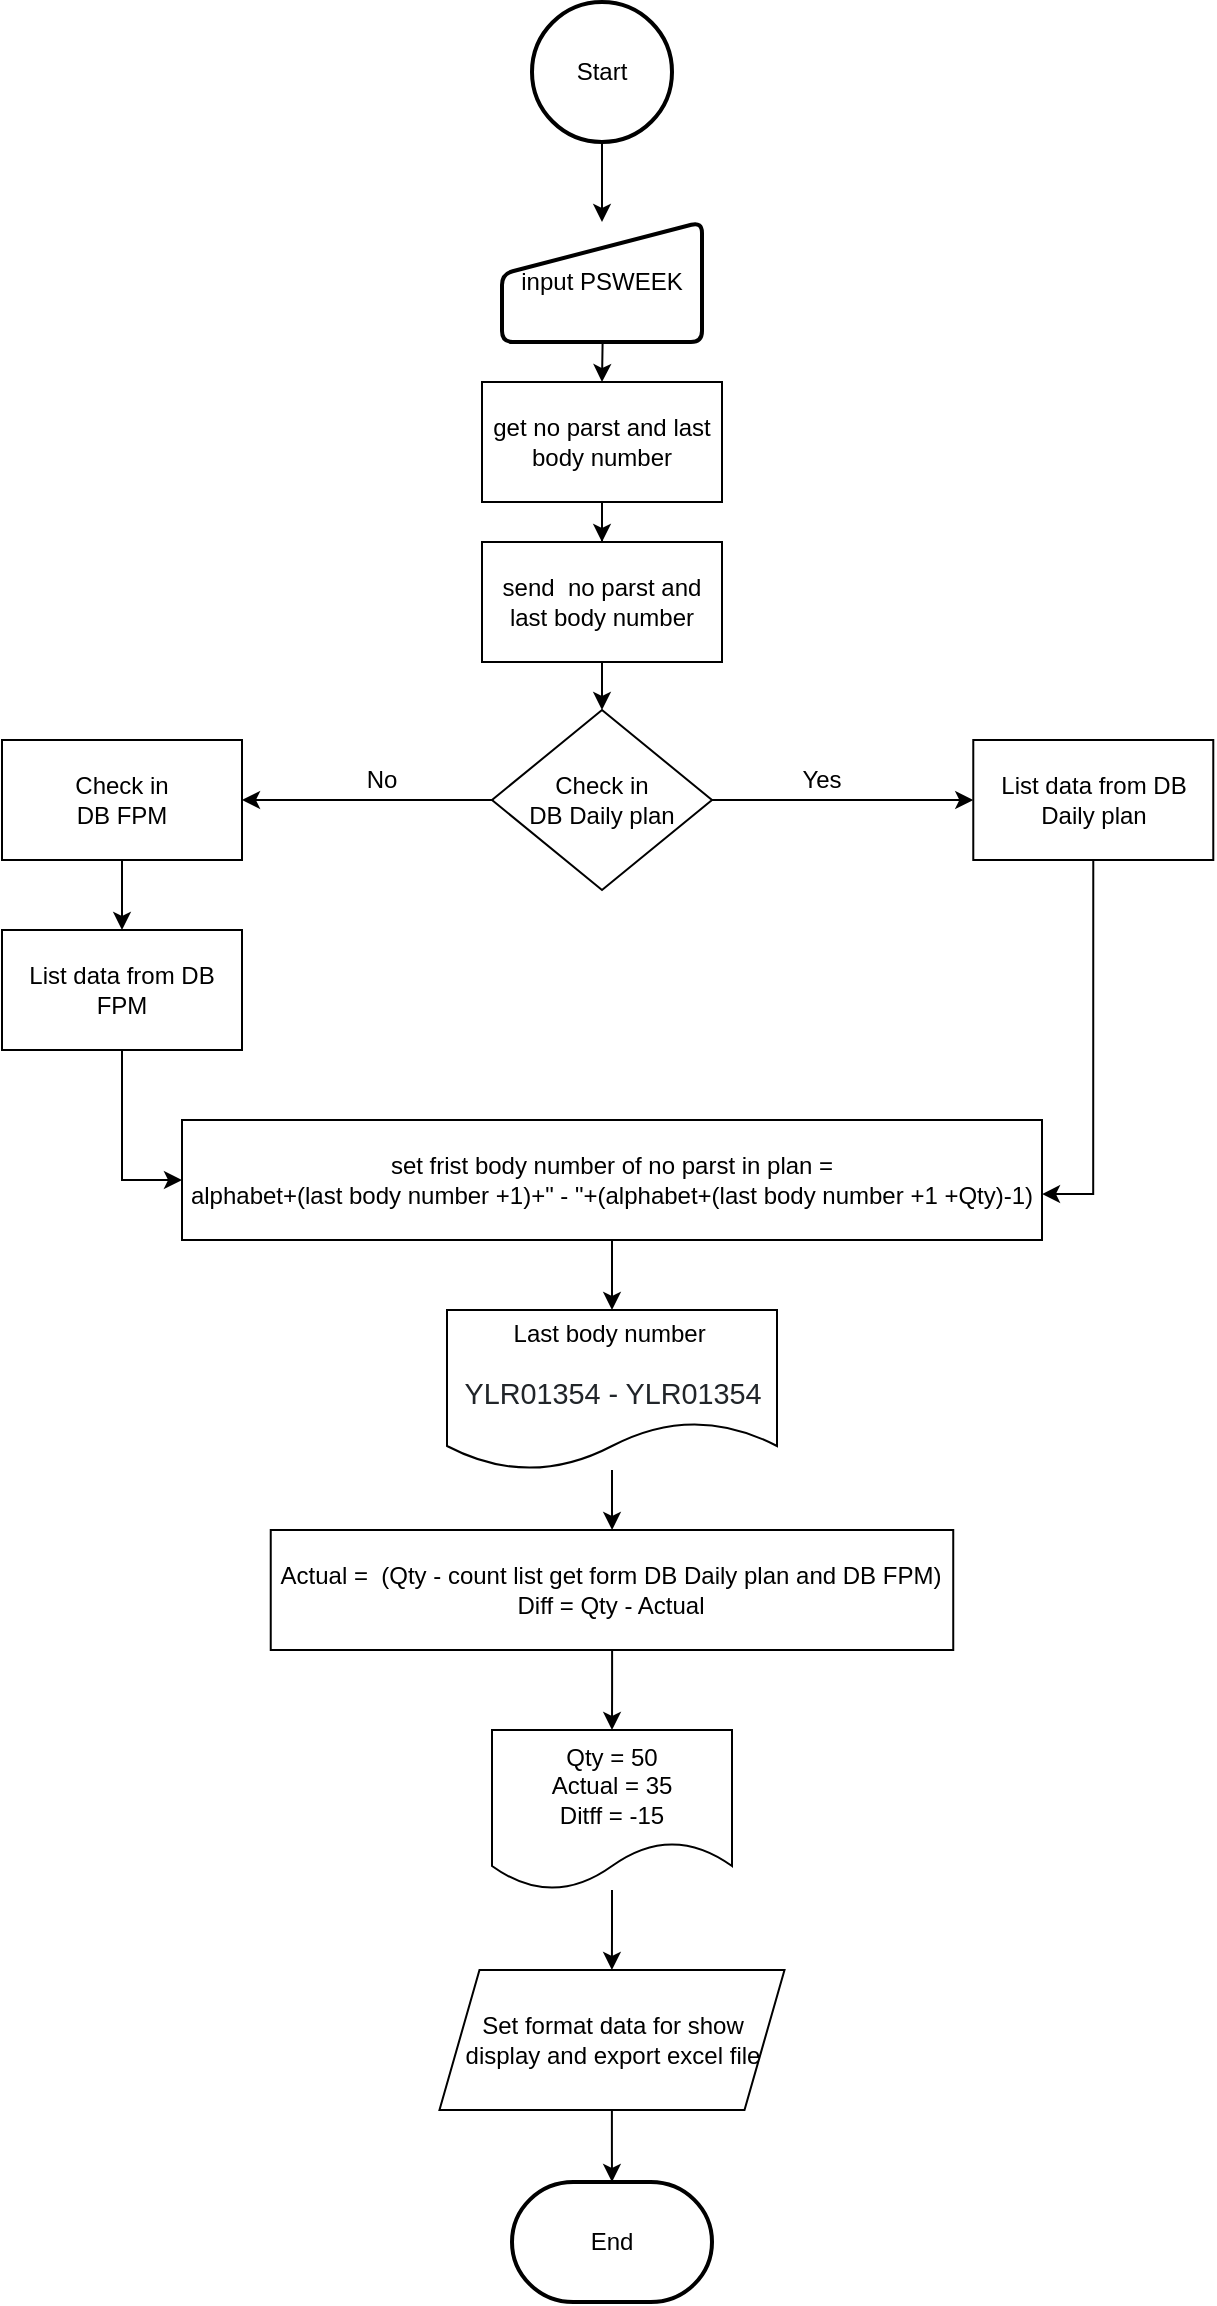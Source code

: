 <mxfile version="17.1.1" type="github">
  <diagram id="C5RBs43oDa-KdzZeNtuy" name="Page-1">
    <mxGraphModel dx="1022" dy="706" grid="1" gridSize="10" guides="1" tooltips="1" connect="1" arrows="1" fold="1" page="1" pageScale="1" pageWidth="827" pageHeight="1169" math="0" shadow="0">
      <root>
        <mxCell id="WIyWlLk6GJQsqaUBKTNV-0" />
        <mxCell id="WIyWlLk6GJQsqaUBKTNV-1" parent="WIyWlLk6GJQsqaUBKTNV-0" />
        <mxCell id="dkfDIt5QCicvtu8SSc8x-7" value="" style="edgeStyle=orthogonalEdgeStyle;rounded=0;orthogonalLoop=1;jettySize=auto;html=1;fillColor=#F12EFF;" edge="1" parent="WIyWlLk6GJQsqaUBKTNV-1" target="dkfDIt5QCicvtu8SSc8x-0">
          <mxGeometry relative="1" as="geometry">
            <mxPoint x="360" y="134" as="sourcePoint" />
          </mxGeometry>
        </mxCell>
        <mxCell id="dkfDIt5QCicvtu8SSc8x-9" value="" style="edgeStyle=orthogonalEdgeStyle;rounded=0;orthogonalLoop=1;jettySize=auto;html=1;fillColor=#F12EFF;" edge="1" parent="WIyWlLk6GJQsqaUBKTNV-1" source="dkfDIt5QCicvtu8SSc8x-0" target="dkfDIt5QCicvtu8SSc8x-8">
          <mxGeometry relative="1" as="geometry" />
        </mxCell>
        <mxCell id="dkfDIt5QCicvtu8SSc8x-0" value="get no parst and last body number" style="rounded=0;whiteSpace=wrap;html=1;" vertex="1" parent="WIyWlLk6GJQsqaUBKTNV-1">
          <mxGeometry x="300" y="200" width="120" height="60" as="geometry" />
        </mxCell>
        <mxCell id="dkfDIt5QCicvtu8SSc8x-12" value="" style="edgeStyle=orthogonalEdgeStyle;rounded=0;orthogonalLoop=1;jettySize=auto;html=1;fillColor=#F12EFF;" edge="1" parent="WIyWlLk6GJQsqaUBKTNV-1" source="dkfDIt5QCicvtu8SSc8x-8" target="dkfDIt5QCicvtu8SSc8x-11">
          <mxGeometry relative="1" as="geometry" />
        </mxCell>
        <mxCell id="dkfDIt5QCicvtu8SSc8x-8" value="send&amp;nbsp; no parst and last body number" style="whiteSpace=wrap;html=1;rounded=0;" vertex="1" parent="WIyWlLk6GJQsqaUBKTNV-1">
          <mxGeometry x="300" y="280" width="120" height="60" as="geometry" />
        </mxCell>
        <mxCell id="dkfDIt5QCicvtu8SSc8x-14" value="" style="edgeStyle=orthogonalEdgeStyle;rounded=0;orthogonalLoop=1;jettySize=auto;html=1;fillColor=#F12EFF;" edge="1" parent="WIyWlLk6GJQsqaUBKTNV-1" source="dkfDIt5QCicvtu8SSc8x-11" target="dkfDIt5QCicvtu8SSc8x-13">
          <mxGeometry relative="1" as="geometry" />
        </mxCell>
        <mxCell id="dkfDIt5QCicvtu8SSc8x-17" value="" style="edgeStyle=orthogonalEdgeStyle;rounded=0;orthogonalLoop=1;jettySize=auto;html=1;fillColor=#F12EFF;" edge="1" parent="WIyWlLk6GJQsqaUBKTNV-1" source="dkfDIt5QCicvtu8SSc8x-11" target="dkfDIt5QCicvtu8SSc8x-16">
          <mxGeometry relative="1" as="geometry" />
        </mxCell>
        <mxCell id="dkfDIt5QCicvtu8SSc8x-11" value="Check in &lt;br&gt;DB Daily plan" style="rhombus;whiteSpace=wrap;html=1;rounded=0;" vertex="1" parent="WIyWlLk6GJQsqaUBKTNV-1">
          <mxGeometry x="305" y="364" width="110" height="90" as="geometry" />
        </mxCell>
        <mxCell id="dkfDIt5QCicvtu8SSc8x-24" style="edgeStyle=orthogonalEdgeStyle;rounded=0;orthogonalLoop=1;jettySize=auto;html=1;exitX=0.5;exitY=1;exitDx=0;exitDy=0;entryX=1;entryY=0.617;entryDx=0;entryDy=0;entryPerimeter=0;fillColor=#F12EFF;elbow=vertical;" edge="1" parent="WIyWlLk6GJQsqaUBKTNV-1" source="dkfDIt5QCicvtu8SSc8x-13" target="dkfDIt5QCicvtu8SSc8x-21">
          <mxGeometry relative="1" as="geometry" />
        </mxCell>
        <mxCell id="dkfDIt5QCicvtu8SSc8x-13" value="List data from DB Daily plan" style="whiteSpace=wrap;html=1;rounded=0;" vertex="1" parent="WIyWlLk6GJQsqaUBKTNV-1">
          <mxGeometry x="545.64" y="379" width="120" height="60" as="geometry" />
        </mxCell>
        <mxCell id="dkfDIt5QCicvtu8SSc8x-15" value="Yes" style="text;html=1;strokeColor=none;fillColor=none;align=center;verticalAlign=middle;whiteSpace=wrap;rounded=0;" vertex="1" parent="WIyWlLk6GJQsqaUBKTNV-1">
          <mxGeometry x="440" y="384" width="60" height="30" as="geometry" />
        </mxCell>
        <mxCell id="dkfDIt5QCicvtu8SSc8x-20" value="" style="edgeStyle=orthogonalEdgeStyle;rounded=0;orthogonalLoop=1;jettySize=auto;html=1;fillColor=#F12EFF;" edge="1" parent="WIyWlLk6GJQsqaUBKTNV-1" source="dkfDIt5QCicvtu8SSc8x-16" target="dkfDIt5QCicvtu8SSc8x-19">
          <mxGeometry relative="1" as="geometry" />
        </mxCell>
        <mxCell id="dkfDIt5QCicvtu8SSc8x-16" value="&lt;span&gt;Check in&lt;/span&gt;&lt;br&gt;&lt;span&gt;DB FPM&lt;/span&gt;" style="whiteSpace=wrap;html=1;rounded=0;" vertex="1" parent="WIyWlLk6GJQsqaUBKTNV-1">
          <mxGeometry x="60" y="379" width="120" height="60" as="geometry" />
        </mxCell>
        <mxCell id="dkfDIt5QCicvtu8SSc8x-18" value="No" style="text;html=1;strokeColor=none;fillColor=none;align=center;verticalAlign=middle;whiteSpace=wrap;rounded=0;" vertex="1" parent="WIyWlLk6GJQsqaUBKTNV-1">
          <mxGeometry x="220" y="384" width="60" height="30" as="geometry" />
        </mxCell>
        <mxCell id="dkfDIt5QCicvtu8SSc8x-23" style="edgeStyle=orthogonalEdgeStyle;rounded=0;orthogonalLoop=1;jettySize=auto;elbow=vertical;html=1;fillColor=#F12EFF;entryX=0;entryY=0.5;entryDx=0;entryDy=0;exitX=0.5;exitY=1;exitDx=0;exitDy=0;" edge="1" parent="WIyWlLk6GJQsqaUBKTNV-1" source="dkfDIt5QCicvtu8SSc8x-19" target="dkfDIt5QCicvtu8SSc8x-21">
          <mxGeometry relative="1" as="geometry">
            <mxPoint x="310" y="604" as="targetPoint" />
          </mxGeometry>
        </mxCell>
        <mxCell id="dkfDIt5QCicvtu8SSc8x-19" value="&lt;span&gt;List data from DB FPM&lt;/span&gt;" style="whiteSpace=wrap;html=1;rounded=0;" vertex="1" parent="WIyWlLk6GJQsqaUBKTNV-1">
          <mxGeometry x="60" y="474" width="120" height="60" as="geometry" />
        </mxCell>
        <mxCell id="dkfDIt5QCicvtu8SSc8x-26" value="" style="edgeStyle=orthogonalEdgeStyle;rounded=0;orthogonalLoop=1;jettySize=auto;html=1;fillColor=#F12EFF;elbow=vertical;" edge="1" parent="WIyWlLk6GJQsqaUBKTNV-1" source="dkfDIt5QCicvtu8SSc8x-21" target="dkfDIt5QCicvtu8SSc8x-25">
          <mxGeometry relative="1" as="geometry" />
        </mxCell>
        <mxCell id="dkfDIt5QCicvtu8SSc8x-21" value="set frist body number of no parst in plan =&lt;br&gt;alphabet+(last body number +1)+&quot; - &quot;+(alphabet+(last body number +1 +Qty)-1)" style="whiteSpace=wrap;html=1;rounded=0;" vertex="1" parent="WIyWlLk6GJQsqaUBKTNV-1">
          <mxGeometry x="150" y="569" width="430" height="60" as="geometry" />
        </mxCell>
        <mxCell id="dkfDIt5QCicvtu8SSc8x-28" value="" style="edgeStyle=orthogonalEdgeStyle;rounded=0;orthogonalLoop=1;jettySize=auto;html=1;fillColor=#F12EFF;elbow=vertical;" edge="1" parent="WIyWlLk6GJQsqaUBKTNV-1" source="dkfDIt5QCicvtu8SSc8x-25" target="dkfDIt5QCicvtu8SSc8x-27">
          <mxGeometry relative="1" as="geometry" />
        </mxCell>
        <mxCell id="dkfDIt5QCicvtu8SSc8x-25" value="Last body number&amp;nbsp;&lt;br&gt;&lt;br&gt;&lt;span style=&quot;color: rgb(33 , 37 , 41) ; font-family: , , &amp;#34;segoe ui&amp;#34; , &amp;#34;roboto&amp;#34; , &amp;#34;helvetica neue&amp;#34; , &amp;#34;arial&amp;#34; , &amp;#34;noto sans&amp;#34; , &amp;#34;liberation sans&amp;#34; , sans-serif , &amp;#34;apple color emoji&amp;#34; , &amp;#34;segoe ui emoji&amp;#34; , &amp;#34;segoe ui symbol&amp;#34; , &amp;#34;noto color emoji&amp;#34; ; font-size: 14.4px ; text-align: -webkit-left ; background-color: rgb(255 , 255 , 255)&quot;&gt;YLR01354 - YLR01354&lt;/span&gt;" style="shape=document;whiteSpace=wrap;html=1;boundedLbl=1;rounded=0;" vertex="1" parent="WIyWlLk6GJQsqaUBKTNV-1">
          <mxGeometry x="282.5" y="664" width="165" height="80" as="geometry" />
        </mxCell>
        <mxCell id="dkfDIt5QCicvtu8SSc8x-30" value="" style="edgeStyle=orthogonalEdgeStyle;rounded=0;orthogonalLoop=1;jettySize=auto;html=1;fillColor=#F12EFF;elbow=vertical;" edge="1" parent="WIyWlLk6GJQsqaUBKTNV-1" source="dkfDIt5QCicvtu8SSc8x-27" target="dkfDIt5QCicvtu8SSc8x-29">
          <mxGeometry relative="1" as="geometry" />
        </mxCell>
        <mxCell id="dkfDIt5QCicvtu8SSc8x-27" value="Actual =&amp;nbsp; (Qty - count list get form DB Daily plan and DB FPM)&lt;br&gt;Diff = Qty - Actual" style="whiteSpace=wrap;html=1;rounded=0;" vertex="1" parent="WIyWlLk6GJQsqaUBKTNV-1">
          <mxGeometry x="194.37" y="774" width="341.25" height="60" as="geometry" />
        </mxCell>
        <mxCell id="dkfDIt5QCicvtu8SSc8x-34" value="" style="edgeStyle=orthogonalEdgeStyle;rounded=0;orthogonalLoop=1;jettySize=auto;html=1;fillColor=#F12EFF;elbow=vertical;" edge="1" parent="WIyWlLk6GJQsqaUBKTNV-1" source="dkfDIt5QCicvtu8SSc8x-29" target="dkfDIt5QCicvtu8SSc8x-33">
          <mxGeometry relative="1" as="geometry" />
        </mxCell>
        <mxCell id="dkfDIt5QCicvtu8SSc8x-29" value="Qty = 50 &lt;br&gt;Actual = 35&lt;br&gt;Ditff = -15" style="shape=document;whiteSpace=wrap;html=1;boundedLbl=1;rounded=0;" vertex="1" parent="WIyWlLk6GJQsqaUBKTNV-1">
          <mxGeometry x="305" y="874" width="120" height="80" as="geometry" />
        </mxCell>
        <mxCell id="dkfDIt5QCicvtu8SSc8x-44" value="" style="edgeStyle=orthogonalEdgeStyle;rounded=0;orthogonalLoop=1;jettySize=auto;html=1;fillColor=#F12EFF;elbow=vertical;" edge="1" parent="WIyWlLk6GJQsqaUBKTNV-1" source="dkfDIt5QCicvtu8SSc8x-33" target="dkfDIt5QCicvtu8SSc8x-43">
          <mxGeometry relative="1" as="geometry" />
        </mxCell>
        <mxCell id="dkfDIt5QCicvtu8SSc8x-33" value="&lt;span&gt;Set format data for show display and export excel file&lt;/span&gt;" style="shape=parallelogram;perimeter=parallelogramPerimeter;whiteSpace=wrap;html=1;fixedSize=1;rounded=0;" vertex="1" parent="WIyWlLk6GJQsqaUBKTNV-1">
          <mxGeometry x="278.74" y="994" width="172.51" height="70" as="geometry" />
        </mxCell>
        <mxCell id="dkfDIt5QCicvtu8SSc8x-35" value="&lt;span&gt;input PSWEEK&lt;/span&gt;" style="html=1;strokeWidth=2;shape=manualInput;whiteSpace=wrap;rounded=1;size=26;arcSize=11;shadow=0;" vertex="1" parent="WIyWlLk6GJQsqaUBKTNV-1">
          <mxGeometry x="310" y="120" width="100" height="60" as="geometry" />
        </mxCell>
        <mxCell id="dkfDIt5QCicvtu8SSc8x-41" style="edgeStyle=orthogonalEdgeStyle;rounded=0;orthogonalLoop=1;jettySize=auto;html=1;fillColor=#F12EFF;elbow=vertical;" edge="1" parent="WIyWlLk6GJQsqaUBKTNV-1" source="dkfDIt5QCicvtu8SSc8x-40" target="dkfDIt5QCicvtu8SSc8x-35">
          <mxGeometry relative="1" as="geometry" />
        </mxCell>
        <mxCell id="dkfDIt5QCicvtu8SSc8x-40" value="Start" style="strokeWidth=2;html=1;shape=mxgraph.flowchart.start_2;whiteSpace=wrap;shadow=0;" vertex="1" parent="WIyWlLk6GJQsqaUBKTNV-1">
          <mxGeometry x="325" y="10" width="70" height="70" as="geometry" />
        </mxCell>
        <mxCell id="dkfDIt5QCicvtu8SSc8x-43" value="End" style="strokeWidth=2;html=1;shape=mxgraph.flowchart.terminator;whiteSpace=wrap;shadow=0;" vertex="1" parent="WIyWlLk6GJQsqaUBKTNV-1">
          <mxGeometry x="315" y="1100" width="100" height="60" as="geometry" />
        </mxCell>
      </root>
    </mxGraphModel>
  </diagram>
</mxfile>
